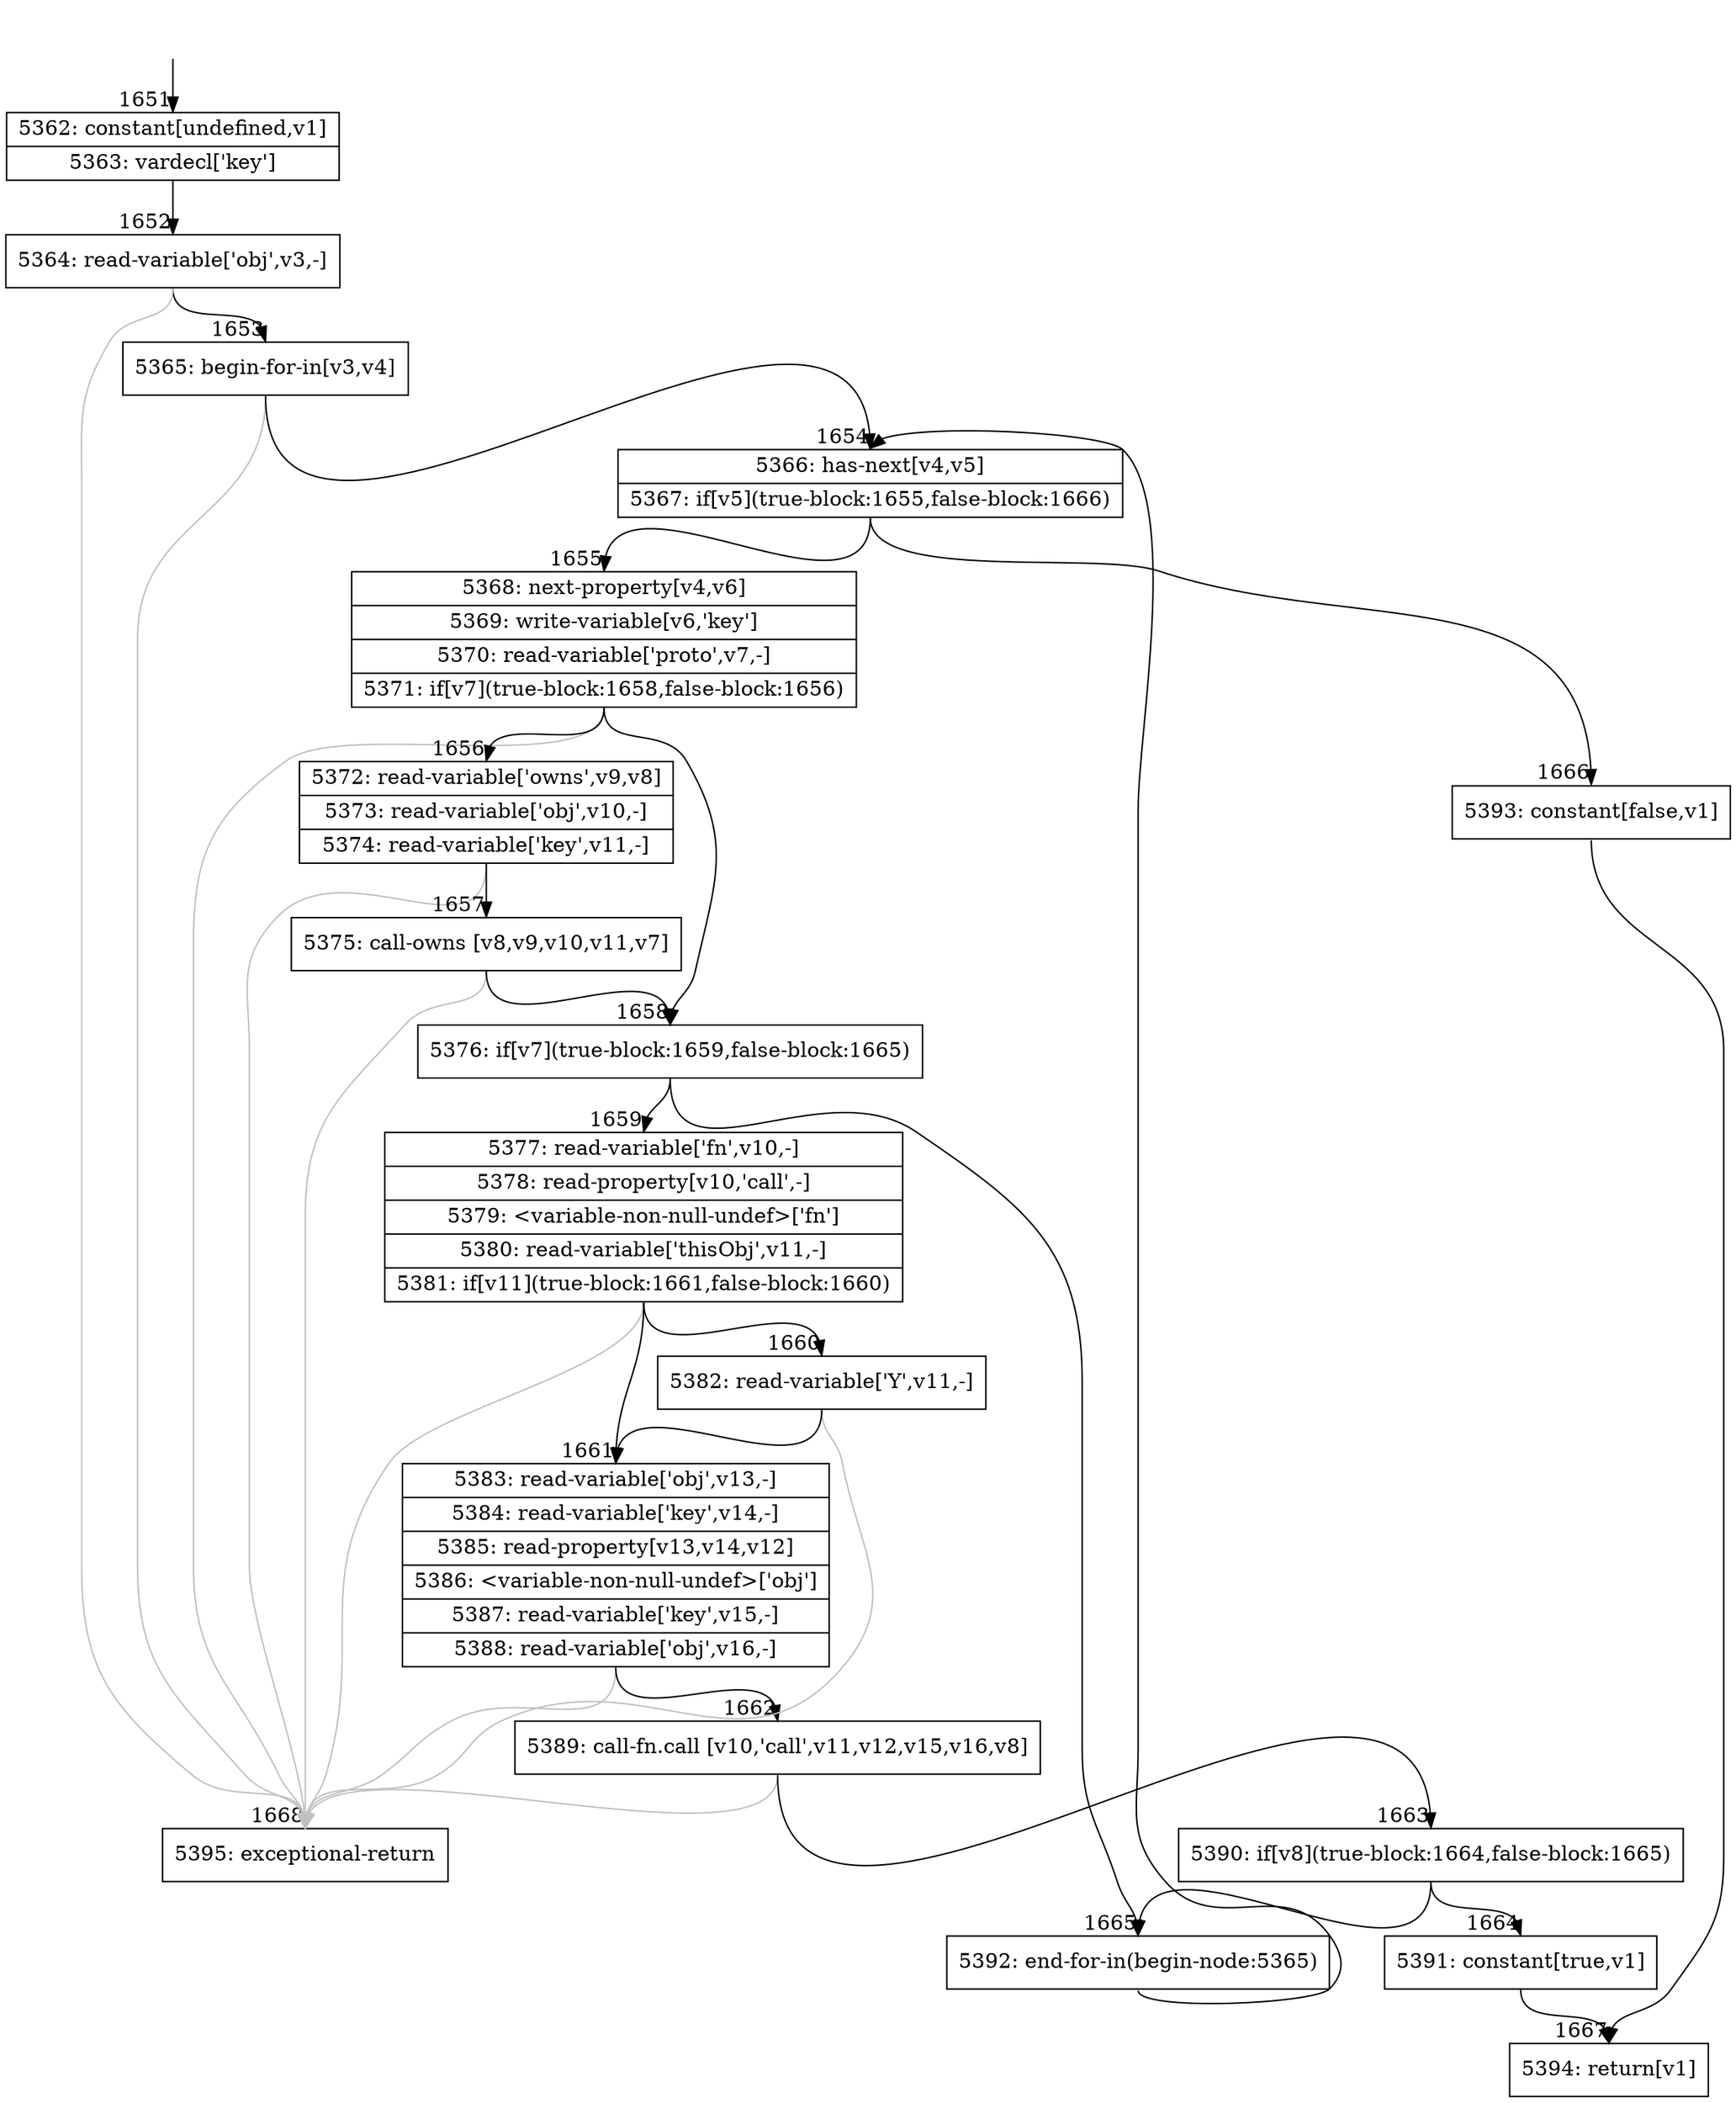 digraph {
rankdir="TD"
BB_entry101[shape=none,label=""];
BB_entry101 -> BB1651 [tailport=s, headport=n, headlabel="    1651"]
BB1651 [shape=record label="{5362: constant[undefined,v1]|5363: vardecl['key']}" ] 
BB1651 -> BB1652 [tailport=s, headport=n, headlabel="      1652"]
BB1652 [shape=record label="{5364: read-variable['obj',v3,-]}" ] 
BB1652 -> BB1653 [tailport=s, headport=n, headlabel="      1653"]
BB1652 -> BB1668 [tailport=s, headport=n, color=gray, headlabel="      1668"]
BB1653 [shape=record label="{5365: begin-for-in[v3,v4]}" ] 
BB1653 -> BB1654 [tailport=s, headport=n, headlabel="      1654"]
BB1653 -> BB1668 [tailport=s, headport=n, color=gray]
BB1654 [shape=record label="{5366: has-next[v4,v5]|5367: if[v5](true-block:1655,false-block:1666)}" ] 
BB1654 -> BB1655 [tailport=s, headport=n, headlabel="      1655"]
BB1654 -> BB1666 [tailport=s, headport=n, headlabel="      1666"]
BB1655 [shape=record label="{5368: next-property[v4,v6]|5369: write-variable[v6,'key']|5370: read-variable['proto',v7,-]|5371: if[v7](true-block:1658,false-block:1656)}" ] 
BB1655 -> BB1658 [tailport=s, headport=n, headlabel="      1658"]
BB1655 -> BB1656 [tailport=s, headport=n, headlabel="      1656"]
BB1655 -> BB1668 [tailport=s, headport=n, color=gray]
BB1656 [shape=record label="{5372: read-variable['owns',v9,v8]|5373: read-variable['obj',v10,-]|5374: read-variable['key',v11,-]}" ] 
BB1656 -> BB1657 [tailport=s, headport=n, headlabel="      1657"]
BB1656 -> BB1668 [tailport=s, headport=n, color=gray]
BB1657 [shape=record label="{5375: call-owns [v8,v9,v10,v11,v7]}" ] 
BB1657 -> BB1658 [tailport=s, headport=n]
BB1657 -> BB1668 [tailport=s, headport=n, color=gray]
BB1658 [shape=record label="{5376: if[v7](true-block:1659,false-block:1665)}" ] 
BB1658 -> BB1659 [tailport=s, headport=n, headlabel="      1659"]
BB1658 -> BB1665 [tailport=s, headport=n, headlabel="      1665"]
BB1659 [shape=record label="{5377: read-variable['fn',v10,-]|5378: read-property[v10,'call',-]|5379: \<variable-non-null-undef\>['fn']|5380: read-variable['thisObj',v11,-]|5381: if[v11](true-block:1661,false-block:1660)}" ] 
BB1659 -> BB1661 [tailport=s, headport=n, headlabel="      1661"]
BB1659 -> BB1660 [tailport=s, headport=n, headlabel="      1660"]
BB1659 -> BB1668 [tailport=s, headport=n, color=gray]
BB1660 [shape=record label="{5382: read-variable['Y',v11,-]}" ] 
BB1660 -> BB1661 [tailport=s, headport=n]
BB1660 -> BB1668 [tailport=s, headport=n, color=gray]
BB1661 [shape=record label="{5383: read-variable['obj',v13,-]|5384: read-variable['key',v14,-]|5385: read-property[v13,v14,v12]|5386: \<variable-non-null-undef\>['obj']|5387: read-variable['key',v15,-]|5388: read-variable['obj',v16,-]}" ] 
BB1661 -> BB1662 [tailport=s, headport=n, headlabel="      1662"]
BB1661 -> BB1668 [tailport=s, headport=n, color=gray]
BB1662 [shape=record label="{5389: call-fn.call [v10,'call',v11,v12,v15,v16,v8]}" ] 
BB1662 -> BB1663 [tailport=s, headport=n, headlabel="      1663"]
BB1662 -> BB1668 [tailport=s, headport=n, color=gray]
BB1663 [shape=record label="{5390: if[v8](true-block:1664,false-block:1665)}" ] 
BB1663 -> BB1664 [tailport=s, headport=n, headlabel="      1664"]
BB1663 -> BB1665 [tailport=s, headport=n]
BB1664 [shape=record label="{5391: constant[true,v1]}" ] 
BB1664 -> BB1667 [tailport=s, headport=n, headlabel="      1667"]
BB1665 [shape=record label="{5392: end-for-in(begin-node:5365)}" ] 
BB1665 -> BB1654 [tailport=s, headport=n]
BB1666 [shape=record label="{5393: constant[false,v1]}" ] 
BB1666 -> BB1667 [tailport=s, headport=n]
BB1667 [shape=record label="{5394: return[v1]}" ] 
BB1668 [shape=record label="{5395: exceptional-return}" ] 
//#$~ 2883
}
